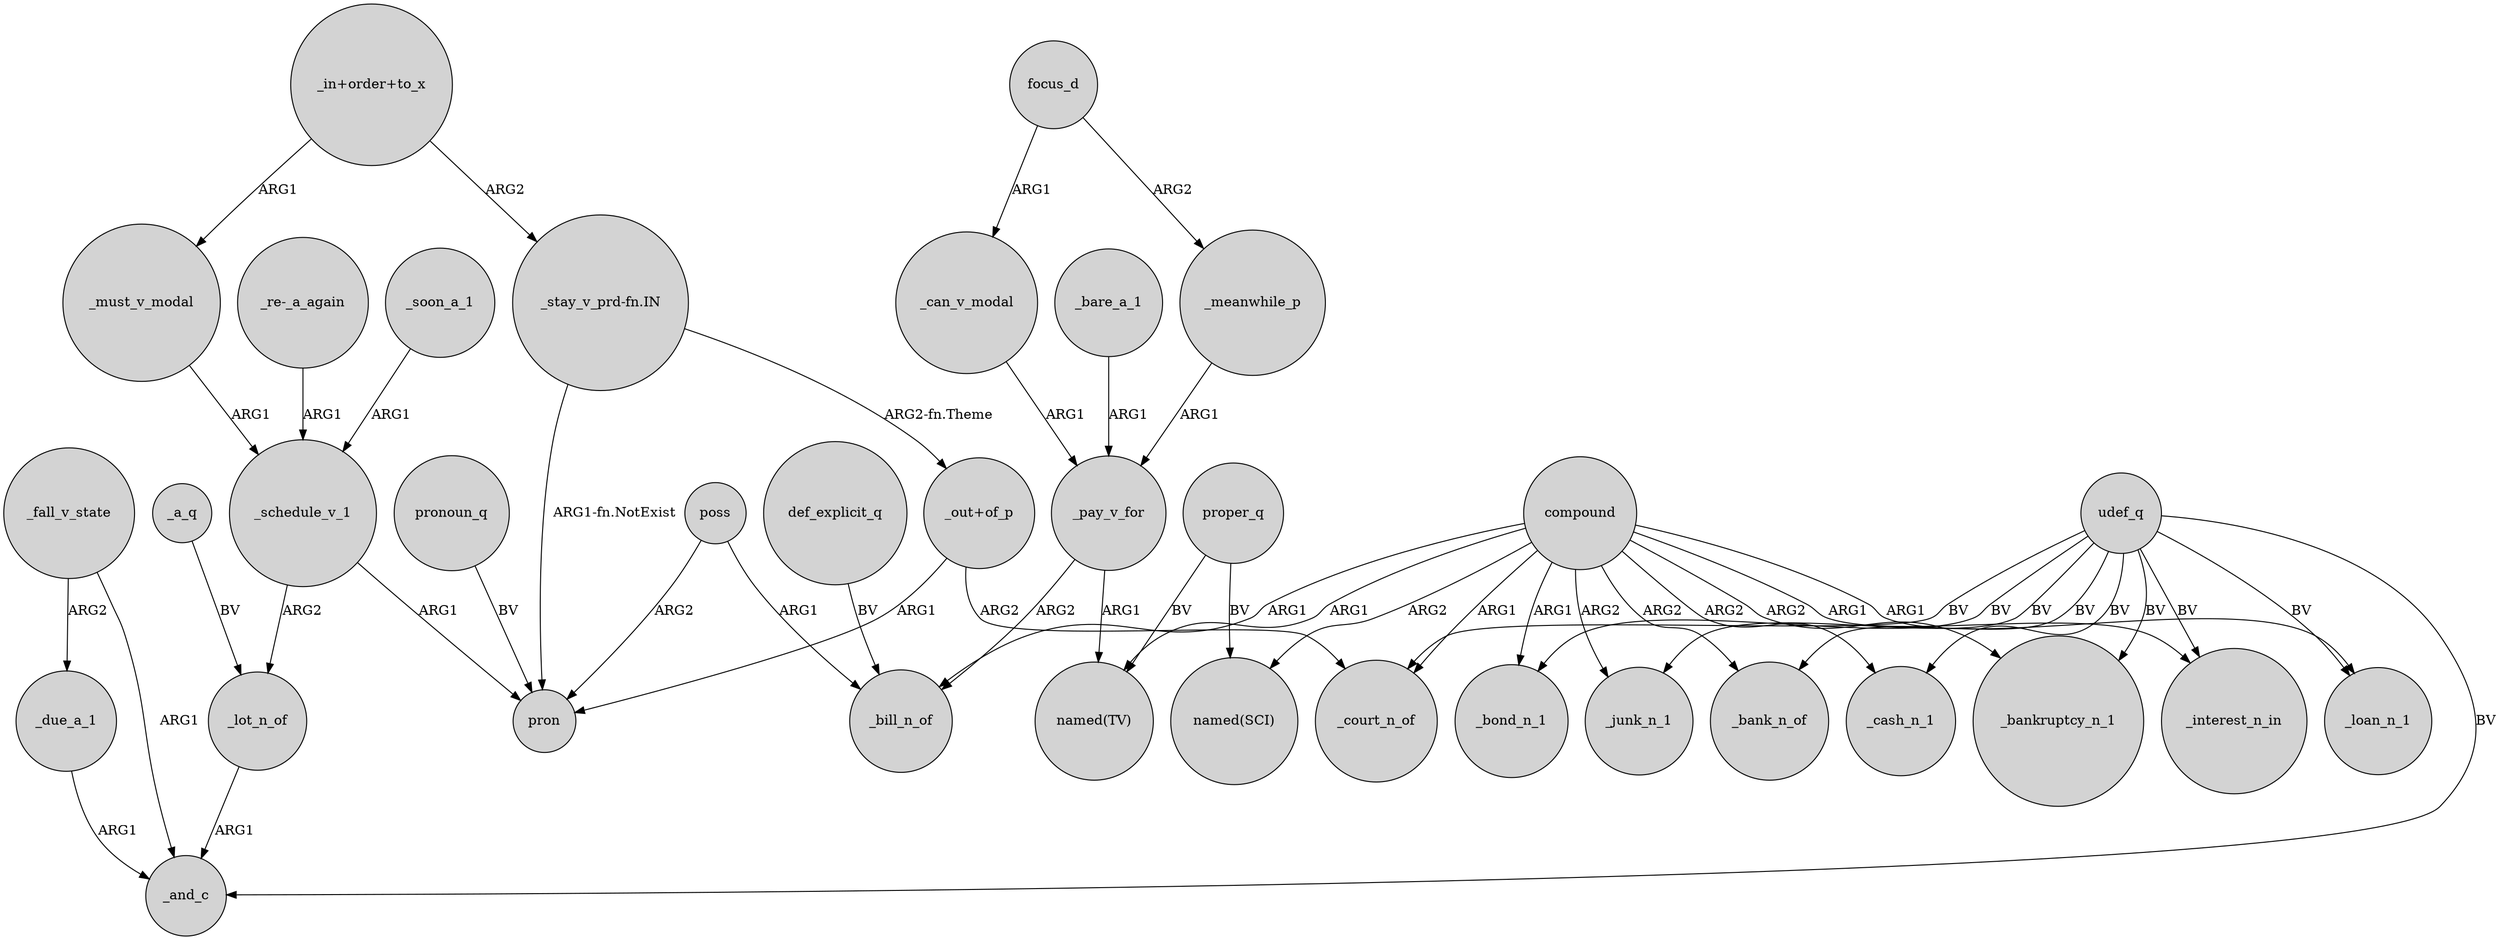 digraph {
	node [shape=circle style=filled]
	_a_q -> _lot_n_of [label=BV]
	_soon_a_1 -> _schedule_v_1 [label=ARG1]
	compound -> _bank_n_of [label=ARG2]
	udef_q -> _bankruptcy_n_1 [label=BV]
	poss -> pron [label=ARG2]
	_bare_a_1 -> _pay_v_for [label=ARG1]
	compound -> _bill_n_of [label=ARG1]
	_fall_v_state -> _due_a_1 [label=ARG2]
	udef_q -> _cash_n_1 [label=BV]
	_must_v_modal -> _schedule_v_1 [label=ARG1]
	compound -> _bankruptcy_n_1 [label=ARG2]
	udef_q -> _court_n_of [label=BV]
	compound -> _bond_n_1 [label=ARG1]
	"_stay_v_prd-fn.IN" -> pron [label="ARG1-fn.NotExist"]
	_lot_n_of -> _and_c [label=ARG1]
	"_in+order+to_x" -> "_stay_v_prd-fn.IN" [label=ARG2]
	udef_q -> _interest_n_in [label=BV]
	compound -> _junk_n_1 [label=ARG2]
	proper_q -> "named(TV)" [label=BV]
	compound -> _court_n_of [label=ARG1]
	"_re-_a_again" -> _schedule_v_1 [label=ARG1]
	udef_q -> _junk_n_1 [label=BV]
	pronoun_q -> pron [label=BV]
	udef_q -> _bond_n_1 [label=BV]
	_schedule_v_1 -> _lot_n_of [label=ARG2]
	focus_d -> _meanwhile_p [label=ARG2]
	compound -> "named(SCI)" [label=ARG2]
	"_out+of_p" -> pron [label=ARG1]
	compound -> _loan_n_1 [label=ARG1]
	def_explicit_q -> _bill_n_of [label=BV]
	_pay_v_for -> "named(TV)" [label=ARG1]
	_pay_v_for -> _bill_n_of [label=ARG2]
	"_out+of_p" -> _court_n_of [label=ARG2]
	_fall_v_state -> _and_c [label=ARG1]
	compound -> _cash_n_1 [label=ARG2]
	_meanwhile_p -> _pay_v_for [label=ARG1]
	poss -> _bill_n_of [label=ARG1]
	_can_v_modal -> _pay_v_for [label=ARG1]
	focus_d -> _can_v_modal [label=ARG1]
	compound -> _interest_n_in [label=ARG1]
	"_stay_v_prd-fn.IN" -> "_out+of_p" [label="ARG2-fn.Theme"]
	"_in+order+to_x" -> _must_v_modal [label=ARG1]
	udef_q -> _bank_n_of [label=BV]
	udef_q -> _and_c [label=BV]
	_due_a_1 -> _and_c [label=ARG1]
	compound -> "named(TV)" [label=ARG1]
	_schedule_v_1 -> pron [label=ARG1]
	proper_q -> "named(SCI)" [label=BV]
	udef_q -> _loan_n_1 [label=BV]
}
